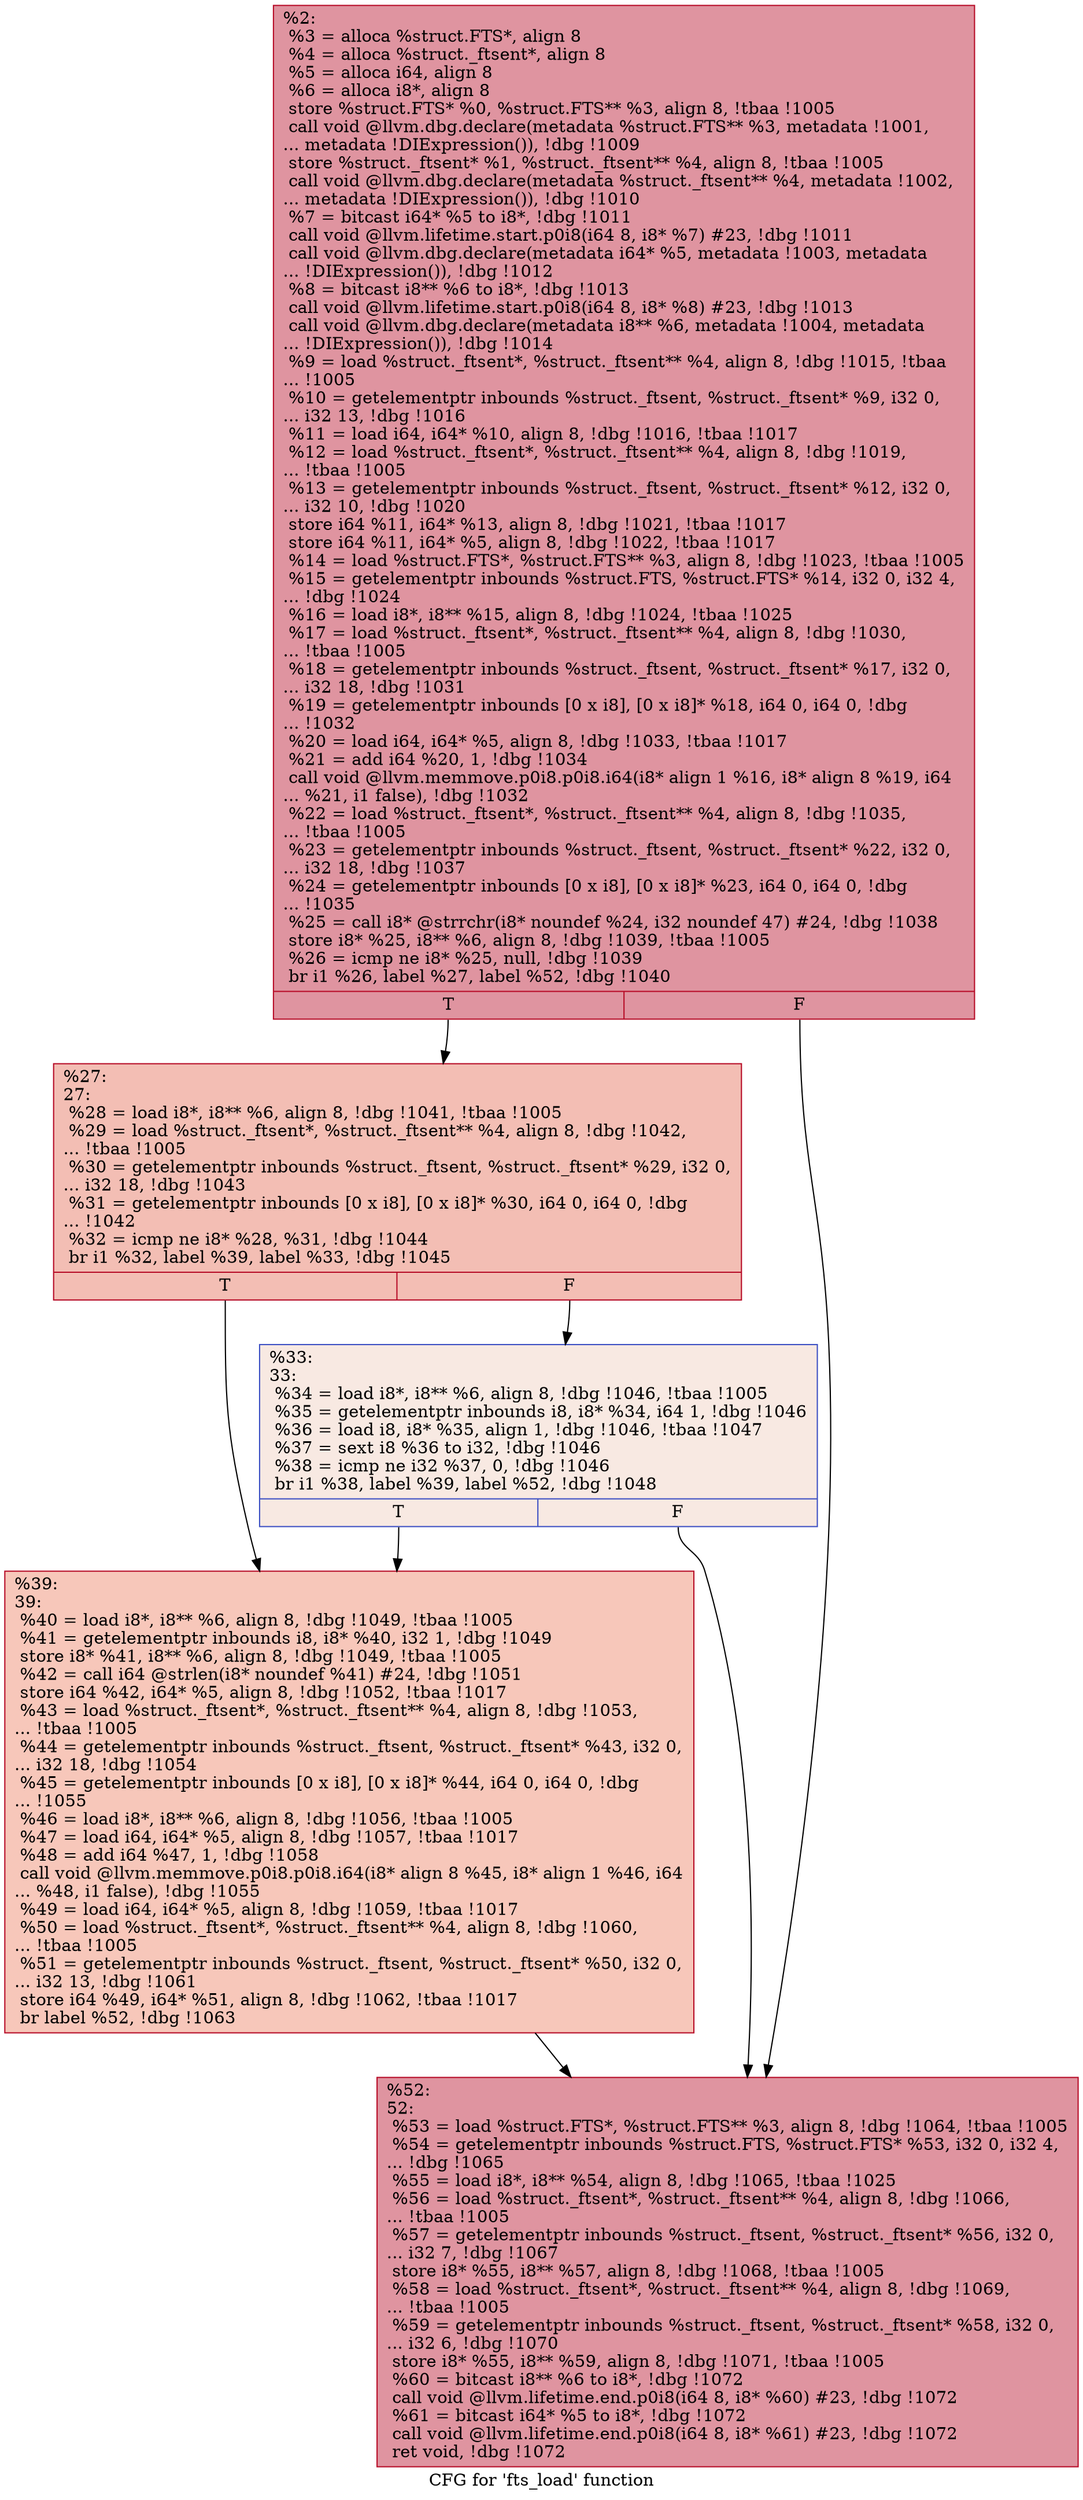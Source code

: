 digraph "CFG for 'fts_load' function" {
	label="CFG for 'fts_load' function";

	Node0x2116270 [shape=record,color="#b70d28ff", style=filled, fillcolor="#b70d2870",label="{%2:\l  %3 = alloca %struct.FTS*, align 8\l  %4 = alloca %struct._ftsent*, align 8\l  %5 = alloca i64, align 8\l  %6 = alloca i8*, align 8\l  store %struct.FTS* %0, %struct.FTS** %3, align 8, !tbaa !1005\l  call void @llvm.dbg.declare(metadata %struct.FTS** %3, metadata !1001,\l... metadata !DIExpression()), !dbg !1009\l  store %struct._ftsent* %1, %struct._ftsent** %4, align 8, !tbaa !1005\l  call void @llvm.dbg.declare(metadata %struct._ftsent** %4, metadata !1002,\l... metadata !DIExpression()), !dbg !1010\l  %7 = bitcast i64* %5 to i8*, !dbg !1011\l  call void @llvm.lifetime.start.p0i8(i64 8, i8* %7) #23, !dbg !1011\l  call void @llvm.dbg.declare(metadata i64* %5, metadata !1003, metadata\l... !DIExpression()), !dbg !1012\l  %8 = bitcast i8** %6 to i8*, !dbg !1013\l  call void @llvm.lifetime.start.p0i8(i64 8, i8* %8) #23, !dbg !1013\l  call void @llvm.dbg.declare(metadata i8** %6, metadata !1004, metadata\l... !DIExpression()), !dbg !1014\l  %9 = load %struct._ftsent*, %struct._ftsent** %4, align 8, !dbg !1015, !tbaa\l... !1005\l  %10 = getelementptr inbounds %struct._ftsent, %struct._ftsent* %9, i32 0,\l... i32 13, !dbg !1016\l  %11 = load i64, i64* %10, align 8, !dbg !1016, !tbaa !1017\l  %12 = load %struct._ftsent*, %struct._ftsent** %4, align 8, !dbg !1019,\l... !tbaa !1005\l  %13 = getelementptr inbounds %struct._ftsent, %struct._ftsent* %12, i32 0,\l... i32 10, !dbg !1020\l  store i64 %11, i64* %13, align 8, !dbg !1021, !tbaa !1017\l  store i64 %11, i64* %5, align 8, !dbg !1022, !tbaa !1017\l  %14 = load %struct.FTS*, %struct.FTS** %3, align 8, !dbg !1023, !tbaa !1005\l  %15 = getelementptr inbounds %struct.FTS, %struct.FTS* %14, i32 0, i32 4,\l... !dbg !1024\l  %16 = load i8*, i8** %15, align 8, !dbg !1024, !tbaa !1025\l  %17 = load %struct._ftsent*, %struct._ftsent** %4, align 8, !dbg !1030,\l... !tbaa !1005\l  %18 = getelementptr inbounds %struct._ftsent, %struct._ftsent* %17, i32 0,\l... i32 18, !dbg !1031\l  %19 = getelementptr inbounds [0 x i8], [0 x i8]* %18, i64 0, i64 0, !dbg\l... !1032\l  %20 = load i64, i64* %5, align 8, !dbg !1033, !tbaa !1017\l  %21 = add i64 %20, 1, !dbg !1034\l  call void @llvm.memmove.p0i8.p0i8.i64(i8* align 1 %16, i8* align 8 %19, i64\l... %21, i1 false), !dbg !1032\l  %22 = load %struct._ftsent*, %struct._ftsent** %4, align 8, !dbg !1035,\l... !tbaa !1005\l  %23 = getelementptr inbounds %struct._ftsent, %struct._ftsent* %22, i32 0,\l... i32 18, !dbg !1037\l  %24 = getelementptr inbounds [0 x i8], [0 x i8]* %23, i64 0, i64 0, !dbg\l... !1035\l  %25 = call i8* @strrchr(i8* noundef %24, i32 noundef 47) #24, !dbg !1038\l  store i8* %25, i8** %6, align 8, !dbg !1039, !tbaa !1005\l  %26 = icmp ne i8* %25, null, !dbg !1039\l  br i1 %26, label %27, label %52, !dbg !1040\l|{<s0>T|<s1>F}}"];
	Node0x2116270:s0 -> Node0x21162f0;
	Node0x2116270:s1 -> Node0x21163e0;
	Node0x21162f0 [shape=record,color="#b70d28ff", style=filled, fillcolor="#e36c5570",label="{%27:\l27:                                               \l  %28 = load i8*, i8** %6, align 8, !dbg !1041, !tbaa !1005\l  %29 = load %struct._ftsent*, %struct._ftsent** %4, align 8, !dbg !1042,\l... !tbaa !1005\l  %30 = getelementptr inbounds %struct._ftsent, %struct._ftsent* %29, i32 0,\l... i32 18, !dbg !1043\l  %31 = getelementptr inbounds [0 x i8], [0 x i8]* %30, i64 0, i64 0, !dbg\l... !1042\l  %32 = icmp ne i8* %28, %31, !dbg !1044\l  br i1 %32, label %39, label %33, !dbg !1045\l|{<s0>T|<s1>F}}"];
	Node0x21162f0:s0 -> Node0x2116390;
	Node0x21162f0:s1 -> Node0x2116340;
	Node0x2116340 [shape=record,color="#3d50c3ff", style=filled, fillcolor="#efcebd70",label="{%33:\l33:                                               \l  %34 = load i8*, i8** %6, align 8, !dbg !1046, !tbaa !1005\l  %35 = getelementptr inbounds i8, i8* %34, i64 1, !dbg !1046\l  %36 = load i8, i8* %35, align 1, !dbg !1046, !tbaa !1047\l  %37 = sext i8 %36 to i32, !dbg !1046\l  %38 = icmp ne i32 %37, 0, !dbg !1046\l  br i1 %38, label %39, label %52, !dbg !1048\l|{<s0>T|<s1>F}}"];
	Node0x2116340:s0 -> Node0x2116390;
	Node0x2116340:s1 -> Node0x21163e0;
	Node0x2116390 [shape=record,color="#b70d28ff", style=filled, fillcolor="#ec7f6370",label="{%39:\l39:                                               \l  %40 = load i8*, i8** %6, align 8, !dbg !1049, !tbaa !1005\l  %41 = getelementptr inbounds i8, i8* %40, i32 1, !dbg !1049\l  store i8* %41, i8** %6, align 8, !dbg !1049, !tbaa !1005\l  %42 = call i64 @strlen(i8* noundef %41) #24, !dbg !1051\l  store i64 %42, i64* %5, align 8, !dbg !1052, !tbaa !1017\l  %43 = load %struct._ftsent*, %struct._ftsent** %4, align 8, !dbg !1053,\l... !tbaa !1005\l  %44 = getelementptr inbounds %struct._ftsent, %struct._ftsent* %43, i32 0,\l... i32 18, !dbg !1054\l  %45 = getelementptr inbounds [0 x i8], [0 x i8]* %44, i64 0, i64 0, !dbg\l... !1055\l  %46 = load i8*, i8** %6, align 8, !dbg !1056, !tbaa !1005\l  %47 = load i64, i64* %5, align 8, !dbg !1057, !tbaa !1017\l  %48 = add i64 %47, 1, !dbg !1058\l  call void @llvm.memmove.p0i8.p0i8.i64(i8* align 8 %45, i8* align 1 %46, i64\l... %48, i1 false), !dbg !1055\l  %49 = load i64, i64* %5, align 8, !dbg !1059, !tbaa !1017\l  %50 = load %struct._ftsent*, %struct._ftsent** %4, align 8, !dbg !1060,\l... !tbaa !1005\l  %51 = getelementptr inbounds %struct._ftsent, %struct._ftsent* %50, i32 0,\l... i32 13, !dbg !1061\l  store i64 %49, i64* %51, align 8, !dbg !1062, !tbaa !1017\l  br label %52, !dbg !1063\l}"];
	Node0x2116390 -> Node0x21163e0;
	Node0x21163e0 [shape=record,color="#b70d28ff", style=filled, fillcolor="#b70d2870",label="{%52:\l52:                                               \l  %53 = load %struct.FTS*, %struct.FTS** %3, align 8, !dbg !1064, !tbaa !1005\l  %54 = getelementptr inbounds %struct.FTS, %struct.FTS* %53, i32 0, i32 4,\l... !dbg !1065\l  %55 = load i8*, i8** %54, align 8, !dbg !1065, !tbaa !1025\l  %56 = load %struct._ftsent*, %struct._ftsent** %4, align 8, !dbg !1066,\l... !tbaa !1005\l  %57 = getelementptr inbounds %struct._ftsent, %struct._ftsent* %56, i32 0,\l... i32 7, !dbg !1067\l  store i8* %55, i8** %57, align 8, !dbg !1068, !tbaa !1005\l  %58 = load %struct._ftsent*, %struct._ftsent** %4, align 8, !dbg !1069,\l... !tbaa !1005\l  %59 = getelementptr inbounds %struct._ftsent, %struct._ftsent* %58, i32 0,\l... i32 6, !dbg !1070\l  store i8* %55, i8** %59, align 8, !dbg !1071, !tbaa !1005\l  %60 = bitcast i8** %6 to i8*, !dbg !1072\l  call void @llvm.lifetime.end.p0i8(i64 8, i8* %60) #23, !dbg !1072\l  %61 = bitcast i64* %5 to i8*, !dbg !1072\l  call void @llvm.lifetime.end.p0i8(i64 8, i8* %61) #23, !dbg !1072\l  ret void, !dbg !1072\l}"];
}
